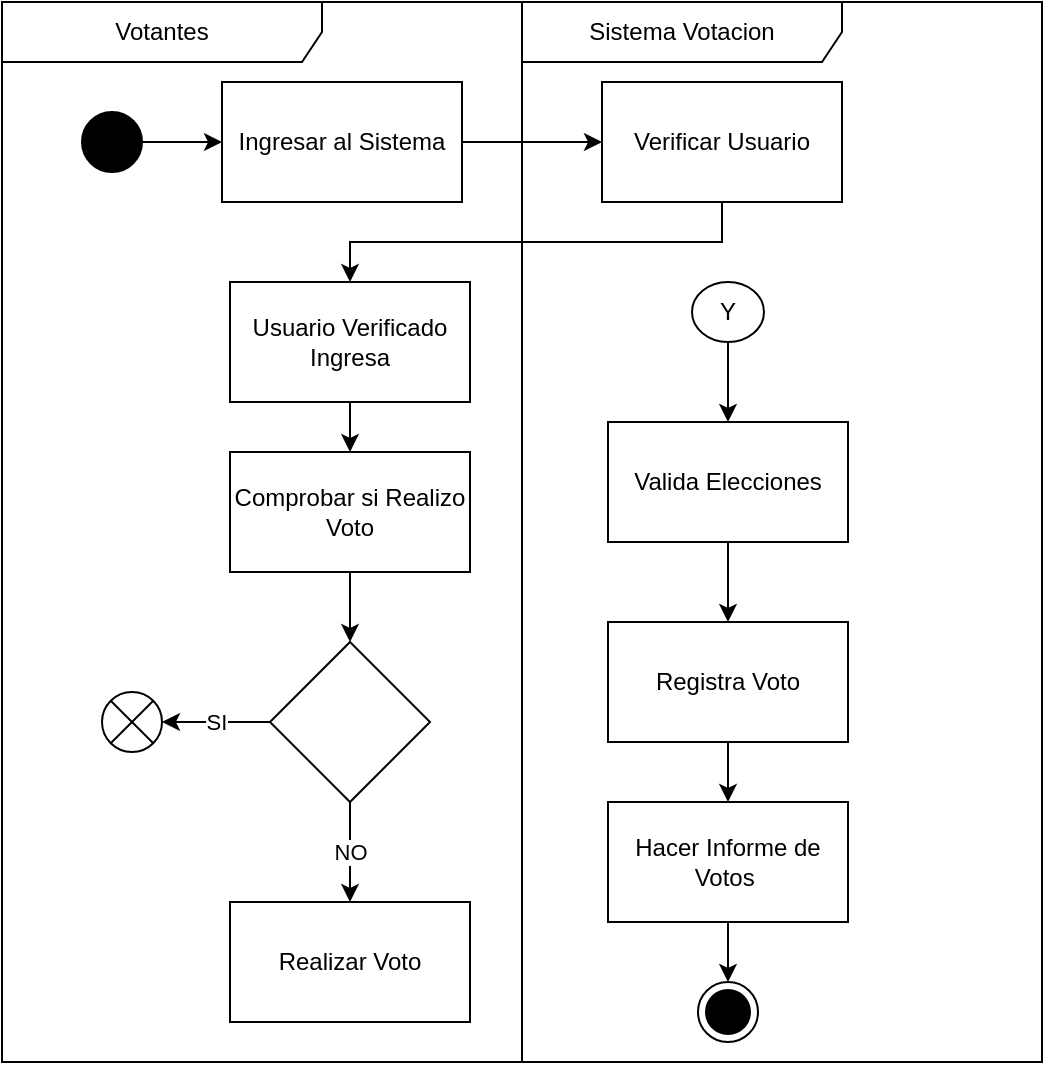 <mxfile version="21.5.0" type="github" pages="2">
  <diagram name="Prueba 1" id="Gpf-qaIa7NJB8zfgSjEI">
    <mxGraphModel dx="954" dy="630" grid="1" gridSize="10" guides="1" tooltips="1" connect="1" arrows="1" fold="1" page="1" pageScale="1" pageWidth="827" pageHeight="1169" math="0" shadow="0">
      <root>
        <mxCell id="0" />
        <mxCell id="1" parent="0" />
        <mxCell id="NgpHp_imjt_HoerWrNj4-1" value="" style="edgeStyle=orthogonalEdgeStyle;rounded=0;orthogonalLoop=1;jettySize=auto;html=1;" edge="1" parent="1" source="QGM3a--Py1Pl6MsEmPgr-1" target="n-eRl2AvLXdgyGuG--On-5">
          <mxGeometry relative="1" as="geometry" />
        </mxCell>
        <mxCell id="QGM3a--Py1Pl6MsEmPgr-1" value="Ingresar al Sistema" style="rounded=0;whiteSpace=wrap;html=1;" parent="1" vertex="1">
          <mxGeometry x="350" y="200" width="120" height="60" as="geometry" />
        </mxCell>
        <mxCell id="n-eRl2AvLXdgyGuG--On-10" value="" style="edgeStyle=orthogonalEdgeStyle;rounded=0;orthogonalLoop=1;jettySize=auto;html=1;" parent="1" source="QGM3a--Py1Pl6MsEmPgr-2" target="n-eRl2AvLXdgyGuG--On-9" edge="1">
          <mxGeometry relative="1" as="geometry" />
        </mxCell>
        <mxCell id="QGM3a--Py1Pl6MsEmPgr-2" value="Usuario Verificado Ingresa" style="whiteSpace=wrap;html=1;rounded=0;" parent="1" vertex="1">
          <mxGeometry x="354" y="300" width="120" height="60" as="geometry" />
        </mxCell>
        <mxCell id="QGM3a--Py1Pl6MsEmPgr-6" value="" style="shape=sumEllipse;perimeter=ellipsePerimeter;html=1;backgroundOutline=1;" parent="1" vertex="1">
          <mxGeometry x="290" y="505" width="30" height="30" as="geometry" />
        </mxCell>
        <mxCell id="n-eRl2AvLXdgyGuG--On-12" value="" style="edgeStyle=orthogonalEdgeStyle;rounded=0;orthogonalLoop=1;jettySize=auto;html=1;" parent="1" source="n-eRl2AvLXdgyGuG--On-9" target="n-eRl2AvLXdgyGuG--On-11" edge="1">
          <mxGeometry relative="1" as="geometry" />
        </mxCell>
        <mxCell id="n-eRl2AvLXdgyGuG--On-9" value="Comprobar si Realizo Voto" style="whiteSpace=wrap;html=1;rounded=0;" parent="1" vertex="1">
          <mxGeometry x="354" y="385" width="120" height="60" as="geometry" />
        </mxCell>
        <mxCell id="n-eRl2AvLXdgyGuG--On-13" value="SI" style="edgeStyle=orthogonalEdgeStyle;rounded=0;orthogonalLoop=1;jettySize=auto;html=1;" parent="1" source="n-eRl2AvLXdgyGuG--On-11" target="QGM3a--Py1Pl6MsEmPgr-6" edge="1">
          <mxGeometry relative="1" as="geometry" />
        </mxCell>
        <mxCell id="NgpHp_imjt_HoerWrNj4-4" value="NO" style="edgeStyle=orthogonalEdgeStyle;rounded=0;orthogonalLoop=1;jettySize=auto;html=1;" edge="1" parent="1" source="n-eRl2AvLXdgyGuG--On-11" target="NgpHp_imjt_HoerWrNj4-3">
          <mxGeometry relative="1" as="geometry" />
        </mxCell>
        <mxCell id="n-eRl2AvLXdgyGuG--On-11" value="" style="rhombus;whiteSpace=wrap;html=1;rounded=0;" parent="1" vertex="1">
          <mxGeometry x="374" y="480" width="80" height="80" as="geometry" />
        </mxCell>
        <mxCell id="n-eRl2AvLXdgyGuG--On-28" value="" style="edgeStyle=orthogonalEdgeStyle;rounded=0;orthogonalLoop=1;jettySize=auto;html=1;" parent="1" source="n-eRl2AvLXdgyGuG--On-26" target="QGM3a--Py1Pl6MsEmPgr-1" edge="1">
          <mxGeometry relative="1" as="geometry" />
        </mxCell>
        <mxCell id="n-eRl2AvLXdgyGuG--On-26" value="" style="ellipse;fillColor=strokeColor;html=1;" parent="1" vertex="1">
          <mxGeometry x="280" y="215" width="30" height="30" as="geometry" />
        </mxCell>
        <mxCell id="NgpHp_imjt_HoerWrNj4-5" value="" style="edgeStyle=orthogonalEdgeStyle;rounded=0;orthogonalLoop=1;jettySize=auto;html=1;" edge="1" parent="1" source="n-eRl2AvLXdgyGuG--On-18" target="n-eRl2AvLXdgyGuG--On-19">
          <mxGeometry relative="1" as="geometry" />
        </mxCell>
        <mxCell id="n-eRl2AvLXdgyGuG--On-18" value="Y" style="ellipse;whiteSpace=wrap;html=1;rounded=0;" parent="1" vertex="1">
          <mxGeometry x="585" y="300" width="36" height="30" as="geometry" />
        </mxCell>
        <mxCell id="QGM3a--Py1Pl6MsEmPgr-17" value="" style="ellipse;html=1;shape=endState;fillColor=strokeColor;" parent="1" vertex="1">
          <mxGeometry x="588" y="650" width="30" height="30" as="geometry" />
        </mxCell>
        <mxCell id="n-eRl2AvLXdgyGuG--On-23" value="Hacer Informe de Votos&amp;nbsp;" style="whiteSpace=wrap;html=1;rounded=0;" parent="1" vertex="1">
          <mxGeometry x="543" y="560" width="120" height="60" as="geometry" />
        </mxCell>
        <mxCell id="n-eRl2AvLXdgyGuG--On-24" value="" style="edgeStyle=orthogonalEdgeStyle;rounded=0;orthogonalLoop=1;jettySize=auto;html=1;" parent="1" source="n-eRl2AvLXdgyGuG--On-21" target="n-eRl2AvLXdgyGuG--On-23" edge="1">
          <mxGeometry relative="1" as="geometry" />
        </mxCell>
        <mxCell id="n-eRl2AvLXdgyGuG--On-21" value="Registra Voto" style="whiteSpace=wrap;html=1;rounded=0;" parent="1" vertex="1">
          <mxGeometry x="543" y="470" width="120" height="60" as="geometry" />
        </mxCell>
        <mxCell id="n-eRl2AvLXdgyGuG--On-19" value="Valida Elecciones" style="whiteSpace=wrap;html=1;rounded=0;" parent="1" vertex="1">
          <mxGeometry x="543" y="370" width="120" height="60" as="geometry" />
        </mxCell>
        <mxCell id="n-eRl2AvLXdgyGuG--On-25" value="" style="edgeStyle=orthogonalEdgeStyle;rounded=0;orthogonalLoop=1;jettySize=auto;html=1;" parent="1" source="n-eRl2AvLXdgyGuG--On-23" target="QGM3a--Py1Pl6MsEmPgr-17" edge="1">
          <mxGeometry relative="1" as="geometry" />
        </mxCell>
        <mxCell id="n-eRl2AvLXdgyGuG--On-22" value="" style="edgeStyle=orthogonalEdgeStyle;rounded=0;orthogonalLoop=1;jettySize=auto;html=1;" parent="1" source="n-eRl2AvLXdgyGuG--On-19" target="n-eRl2AvLXdgyGuG--On-21" edge="1">
          <mxGeometry relative="1" as="geometry" />
        </mxCell>
        <mxCell id="NgpHp_imjt_HoerWrNj4-2" style="edgeStyle=orthogonalEdgeStyle;rounded=0;orthogonalLoop=1;jettySize=auto;html=1;entryX=0.5;entryY=0;entryDx=0;entryDy=0;" edge="1" parent="1" source="n-eRl2AvLXdgyGuG--On-5" target="QGM3a--Py1Pl6MsEmPgr-2">
          <mxGeometry relative="1" as="geometry">
            <Array as="points">
              <mxPoint x="600" y="280" />
              <mxPoint x="414" y="280" />
            </Array>
          </mxGeometry>
        </mxCell>
        <mxCell id="n-eRl2AvLXdgyGuG--On-5" value="Verificar Usuario" style="rounded=0;whiteSpace=wrap;html=1;" parent="1" vertex="1">
          <mxGeometry x="540" y="200" width="120" height="60" as="geometry" />
        </mxCell>
        <mxCell id="NgpHp_imjt_HoerWrNj4-3" value="Realizar Voto" style="whiteSpace=wrap;html=1;rounded=0;" vertex="1" parent="1">
          <mxGeometry x="354" y="610" width="120" height="60" as="geometry" />
        </mxCell>
        <mxCell id="NgpHp_imjt_HoerWrNj4-6" value="Votantes" style="shape=umlFrame;whiteSpace=wrap;html=1;pointerEvents=0;recursiveResize=0;container=1;collapsible=0;width=160;" vertex="1" parent="1">
          <mxGeometry x="240" y="160" width="260" height="530" as="geometry" />
        </mxCell>
        <mxCell id="NgpHp_imjt_HoerWrNj4-8" value="Sistema Votacion" style="shape=umlFrame;whiteSpace=wrap;html=1;pointerEvents=0;recursiveResize=0;container=1;collapsible=0;width=160;" vertex="1" parent="1">
          <mxGeometry x="500" y="160" width="260" height="530" as="geometry" />
        </mxCell>
      </root>
    </mxGraphModel>
  </diagram>
  <diagram id="-zu0GIy0TNIHVYZqaDgU" name="Página-2">
    <mxGraphModel dx="954" dy="630" grid="1" gridSize="10" guides="1" tooltips="1" connect="1" arrows="1" fold="1" page="1" pageScale="1" pageWidth="827" pageHeight="1169" math="0" shadow="0">
      <root>
        <mxCell id="0" />
        <mxCell id="1" parent="0" />
        <mxCell id="igbfXQitqXZ1I82z5g-z-34" value="" style="edgeStyle=orthogonalEdgeStyle;rounded=0;orthogonalLoop=1;jettySize=auto;html=1;" edge="1" parent="1" source="igbfXQitqXZ1I82z5g-z-1" target="igbfXQitqXZ1I82z5g-z-6">
          <mxGeometry relative="1" as="geometry" />
        </mxCell>
        <mxCell id="igbfXQitqXZ1I82z5g-z-1" value="" style="ellipse;fillColor=strokeColor;html=1;" vertex="1" parent="1">
          <mxGeometry x="220" y="157.5" width="30" height="30" as="geometry" />
        </mxCell>
        <mxCell id="igbfXQitqXZ1I82z5g-z-8" value="" style="edgeStyle=orthogonalEdgeStyle;rounded=0;orthogonalLoop=1;jettySize=auto;html=1;" edge="1" parent="1" source="igbfXQitqXZ1I82z5g-z-6" target="igbfXQitqXZ1I82z5g-z-7">
          <mxGeometry relative="1" as="geometry" />
        </mxCell>
        <mxCell id="igbfXQitqXZ1I82z5g-z-6" value="Ingresar al Sistema" style="html=1;align=center;verticalAlign=top;rounded=1;absoluteArcSize=1;arcSize=10;dashed=0;whiteSpace=wrap;" vertex="1" parent="1">
          <mxGeometry x="280" y="160" width="140" height="25" as="geometry" />
        </mxCell>
        <mxCell id="igbfXQitqXZ1I82z5g-z-10" value="" style="edgeStyle=orthogonalEdgeStyle;rounded=0;orthogonalLoop=1;jettySize=auto;html=1;" edge="1" parent="1" source="igbfXQitqXZ1I82z5g-z-7" target="igbfXQitqXZ1I82z5g-z-9">
          <mxGeometry relative="1" as="geometry" />
        </mxCell>
        <mxCell id="igbfXQitqXZ1I82z5g-z-7" value="Verificar Usuario" style="html=1;align=center;verticalAlign=top;rounded=1;absoluteArcSize=1;arcSize=10;dashed=0;whiteSpace=wrap;" vertex="1" parent="1">
          <mxGeometry x="500" y="160" width="140" height="25" as="geometry" />
        </mxCell>
        <mxCell id="igbfXQitqXZ1I82z5g-z-12" value="NO" style="edgeStyle=orthogonalEdgeStyle;rounded=0;orthogonalLoop=1;jettySize=auto;html=1;" edge="1" parent="1" source="igbfXQitqXZ1I82z5g-z-9" target="igbfXQitqXZ1I82z5g-z-11">
          <mxGeometry relative="1" as="geometry" />
        </mxCell>
        <mxCell id="igbfXQitqXZ1I82z5g-z-14" value="" style="edgeStyle=orthogonalEdgeStyle;rounded=0;orthogonalLoop=1;jettySize=auto;html=1;" edge="1" parent="1" source="igbfXQitqXZ1I82z5g-z-9" target="igbfXQitqXZ1I82z5g-z-13">
          <mxGeometry relative="1" as="geometry" />
        </mxCell>
        <mxCell id="igbfXQitqXZ1I82z5g-z-9" value="" style="rhombus;whiteSpace=wrap;html=1;verticalAlign=top;rounded=1;arcSize=10;dashed=0;" vertex="1" parent="1">
          <mxGeometry x="530" y="220" width="80" height="80" as="geometry" />
        </mxCell>
        <mxCell id="igbfXQitqXZ1I82z5g-z-11" value="" style="ellipse;html=1;shape=endState;fillColor=strokeColor;" vertex="1" parent="1">
          <mxGeometry x="680" y="245" width="30" height="30" as="geometry" />
        </mxCell>
        <mxCell id="igbfXQitqXZ1I82z5g-z-16" value="" style="edgeStyle=orthogonalEdgeStyle;rounded=0;orthogonalLoop=1;jettySize=auto;html=1;" edge="1" parent="1" source="igbfXQitqXZ1I82z5g-z-13" target="igbfXQitqXZ1I82z5g-z-15">
          <mxGeometry relative="1" as="geometry" />
        </mxCell>
        <mxCell id="igbfXQitqXZ1I82z5g-z-13" value="Usuario Verificado Ingresa" style="whiteSpace=wrap;html=1;verticalAlign=top;rounded=1;arcSize=10;dashed=0;" vertex="1" parent="1">
          <mxGeometry x="300" y="237.5" width="130" height="45" as="geometry" />
        </mxCell>
        <mxCell id="igbfXQitqXZ1I82z5g-z-18" value="" style="edgeStyle=orthogonalEdgeStyle;rounded=0;orthogonalLoop=1;jettySize=auto;html=1;" edge="1" parent="1" source="igbfXQitqXZ1I82z5g-z-15" target="igbfXQitqXZ1I82z5g-z-17">
          <mxGeometry relative="1" as="geometry" />
        </mxCell>
        <mxCell id="igbfXQitqXZ1I82z5g-z-15" value="Comprobar si Realizo el Voto" style="whiteSpace=wrap;html=1;verticalAlign=top;rounded=1;arcSize=10;dashed=0;" vertex="1" parent="1">
          <mxGeometry x="305" y="325" width="120" height="40" as="geometry" />
        </mxCell>
        <mxCell id="igbfXQitqXZ1I82z5g-z-20" value="SI" style="edgeStyle=orthogonalEdgeStyle;rounded=0;orthogonalLoop=1;jettySize=auto;html=1;" edge="1" parent="1" source="igbfXQitqXZ1I82z5g-z-17" target="igbfXQitqXZ1I82z5g-z-19">
          <mxGeometry relative="1" as="geometry" />
        </mxCell>
        <mxCell id="igbfXQitqXZ1I82z5g-z-22" value="NO" style="edgeStyle=orthogonalEdgeStyle;rounded=0;orthogonalLoop=1;jettySize=auto;html=1;" edge="1" parent="1" source="igbfXQitqXZ1I82z5g-z-17" target="igbfXQitqXZ1I82z5g-z-21">
          <mxGeometry relative="1" as="geometry" />
        </mxCell>
        <mxCell id="igbfXQitqXZ1I82z5g-z-17" value="" style="rhombus;whiteSpace=wrap;html=1;verticalAlign=top;rounded=1;arcSize=10;dashed=0;" vertex="1" parent="1">
          <mxGeometry x="325" y="400" width="80" height="80" as="geometry" />
        </mxCell>
        <mxCell id="igbfXQitqXZ1I82z5g-z-19" value="" style="shape=sumEllipse;perimeter=ellipsePerimeter;html=1;backgroundOutline=1;" vertex="1" parent="1">
          <mxGeometry x="250" y="425" width="30" height="30" as="geometry" />
        </mxCell>
        <mxCell id="igbfXQitqXZ1I82z5g-z-24" value="" style="edgeStyle=orthogonalEdgeStyle;rounded=0;orthogonalLoop=1;jettySize=auto;html=1;" edge="1" parent="1" source="igbfXQitqXZ1I82z5g-z-21" target="igbfXQitqXZ1I82z5g-z-23">
          <mxGeometry relative="1" as="geometry" />
        </mxCell>
        <mxCell id="igbfXQitqXZ1I82z5g-z-21" value="Realizar Voto" style="whiteSpace=wrap;html=1;verticalAlign=top;rounded=1;arcSize=10;dashed=0;" vertex="1" parent="1">
          <mxGeometry x="305" y="540" width="120" height="30" as="geometry" />
        </mxCell>
        <mxCell id="igbfXQitqXZ1I82z5g-z-23" value="Y" style="ellipse;whiteSpace=wrap;html=1;verticalAlign=top;rounded=1;arcSize=10;dashed=0;" vertex="1" parent="1">
          <mxGeometry x="350" y="610" width="30" height="25" as="geometry" />
        </mxCell>
        <mxCell id="igbfXQitqXZ1I82z5g-z-27" value="" style="edgeStyle=orthogonalEdgeStyle;rounded=0;orthogonalLoop=1;jettySize=auto;html=1;" edge="1" parent="1" source="igbfXQitqXZ1I82z5g-z-25" target="igbfXQitqXZ1I82z5g-z-26">
          <mxGeometry relative="1" as="geometry" />
        </mxCell>
        <mxCell id="igbfXQitqXZ1I82z5g-z-25" value="Y" style="ellipse;whiteSpace=wrap;html=1;verticalAlign=top;rounded=1;arcSize=10;dashed=0;" vertex="1" parent="1">
          <mxGeometry x="555" y="320" width="30" height="25" as="geometry" />
        </mxCell>
        <mxCell id="igbfXQitqXZ1I82z5g-z-29" value="" style="edgeStyle=orthogonalEdgeStyle;rounded=0;orthogonalLoop=1;jettySize=auto;html=1;" edge="1" parent="1" source="igbfXQitqXZ1I82z5g-z-26" target="igbfXQitqXZ1I82z5g-z-28">
          <mxGeometry relative="1" as="geometry" />
        </mxCell>
        <mxCell id="igbfXQitqXZ1I82z5g-z-26" value="Registrar Voto" style="whiteSpace=wrap;html=1;verticalAlign=top;rounded=1;arcSize=10;dashed=0;" vertex="1" parent="1">
          <mxGeometry x="510" y="385" width="120" height="27.5" as="geometry" />
        </mxCell>
        <mxCell id="igbfXQitqXZ1I82z5g-z-31" value="" style="edgeStyle=orthogonalEdgeStyle;rounded=0;orthogonalLoop=1;jettySize=auto;html=1;" edge="1" parent="1" source="igbfXQitqXZ1I82z5g-z-28" target="igbfXQitqXZ1I82z5g-z-30">
          <mxGeometry relative="1" as="geometry" />
        </mxCell>
        <mxCell id="igbfXQitqXZ1I82z5g-z-28" value="Validar Elecciones" style="whiteSpace=wrap;html=1;verticalAlign=top;rounded=1;arcSize=10;dashed=0;" vertex="1" parent="1">
          <mxGeometry x="510" y="442.5" width="120" height="27.5" as="geometry" />
        </mxCell>
        <mxCell id="igbfXQitqXZ1I82z5g-z-33" value="" style="edgeStyle=orthogonalEdgeStyle;rounded=0;orthogonalLoop=1;jettySize=auto;html=1;" edge="1" parent="1" source="igbfXQitqXZ1I82z5g-z-30" target="igbfXQitqXZ1I82z5g-z-32">
          <mxGeometry relative="1" as="geometry" />
        </mxCell>
        <mxCell id="igbfXQitqXZ1I82z5g-z-30" value="Hacer Informe Elecciones" style="whiteSpace=wrap;html=1;verticalAlign=top;rounded=1;arcSize=10;dashed=0;" vertex="1" parent="1">
          <mxGeometry x="510" y="495" width="120" height="45" as="geometry" />
        </mxCell>
        <mxCell id="igbfXQitqXZ1I82z5g-z-32" value="" style="ellipse;html=1;shape=endState;fillColor=strokeColor;" vertex="1" parent="1">
          <mxGeometry x="555" y="575" width="30" height="30" as="geometry" />
        </mxCell>
        <mxCell id="igbfXQitqXZ1I82z5g-z-35" value="Votantes" style="shape=umlFrame;whiteSpace=wrap;html=1;pointerEvents=0;recursiveResize=0;container=1;collapsible=0;width=160;" vertex="1" parent="1">
          <mxGeometry x="200" y="102.5" width="280" height="547.5" as="geometry" />
        </mxCell>
        <mxCell id="igbfXQitqXZ1I82z5g-z-36" value="Sistema Votacion" style="shape=umlFrame;whiteSpace=wrap;html=1;pointerEvents=0;recursiveResize=0;container=1;collapsible=0;width=160;" vertex="1" parent="1">
          <mxGeometry x="480" y="102.5" width="250" height="547.5" as="geometry" />
        </mxCell>
      </root>
    </mxGraphModel>
  </diagram>
</mxfile>
